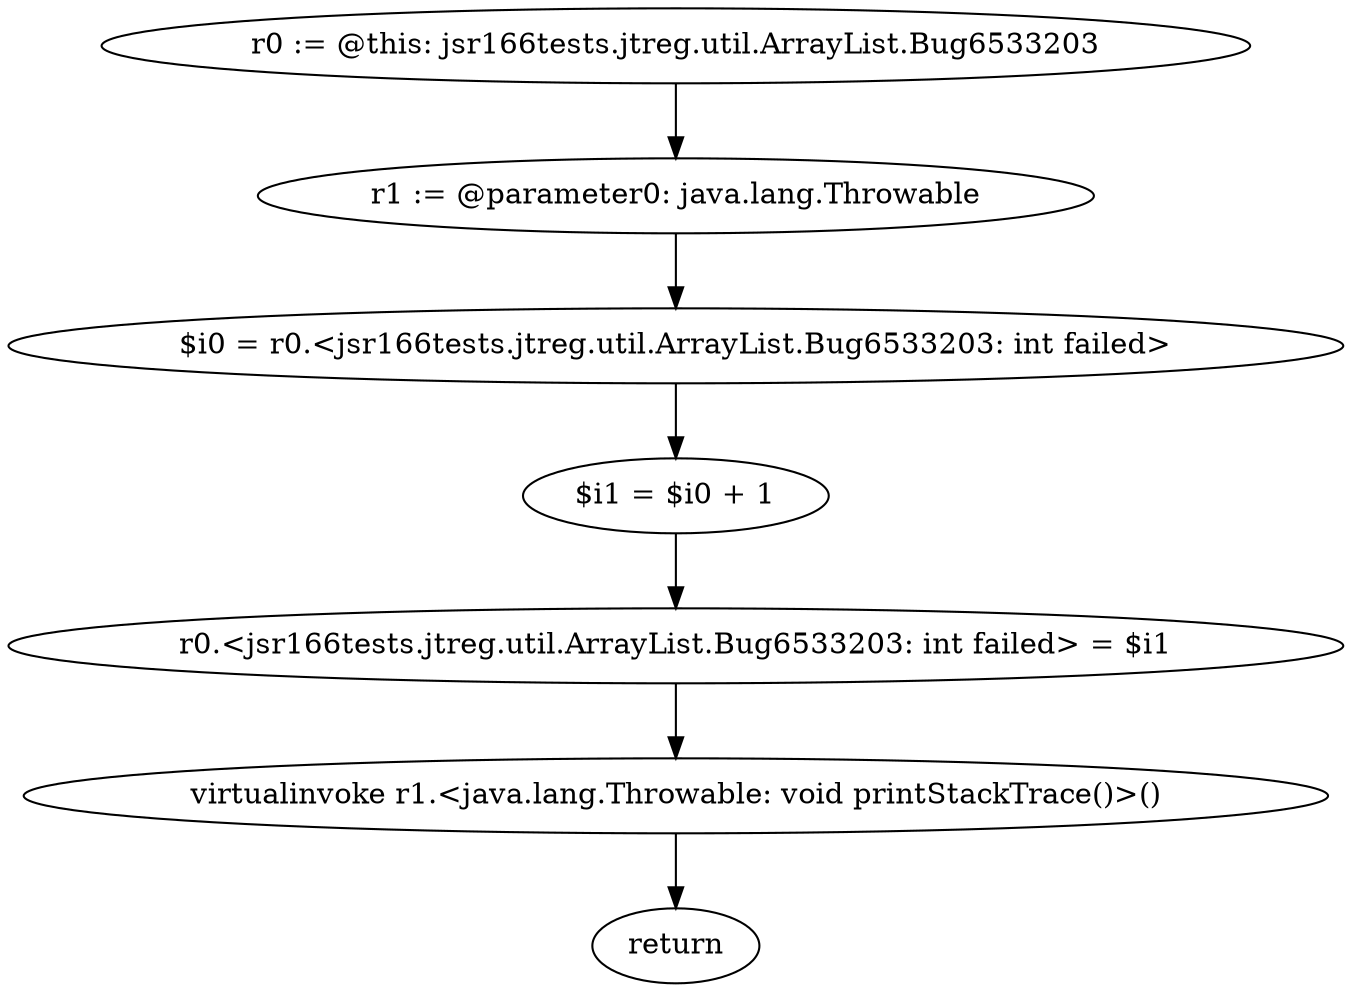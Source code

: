 digraph "unitGraph" {
    "r0 := @this: jsr166tests.jtreg.util.ArrayList.Bug6533203"
    "r1 := @parameter0: java.lang.Throwable"
    "$i0 = r0.<jsr166tests.jtreg.util.ArrayList.Bug6533203: int failed>"
    "$i1 = $i0 + 1"
    "r0.<jsr166tests.jtreg.util.ArrayList.Bug6533203: int failed> = $i1"
    "virtualinvoke r1.<java.lang.Throwable: void printStackTrace()>()"
    "return"
    "r0 := @this: jsr166tests.jtreg.util.ArrayList.Bug6533203"->"r1 := @parameter0: java.lang.Throwable";
    "r1 := @parameter0: java.lang.Throwable"->"$i0 = r0.<jsr166tests.jtreg.util.ArrayList.Bug6533203: int failed>";
    "$i0 = r0.<jsr166tests.jtreg.util.ArrayList.Bug6533203: int failed>"->"$i1 = $i0 + 1";
    "$i1 = $i0 + 1"->"r0.<jsr166tests.jtreg.util.ArrayList.Bug6533203: int failed> = $i1";
    "r0.<jsr166tests.jtreg.util.ArrayList.Bug6533203: int failed> = $i1"->"virtualinvoke r1.<java.lang.Throwable: void printStackTrace()>()";
    "virtualinvoke r1.<java.lang.Throwable: void printStackTrace()>()"->"return";
}
